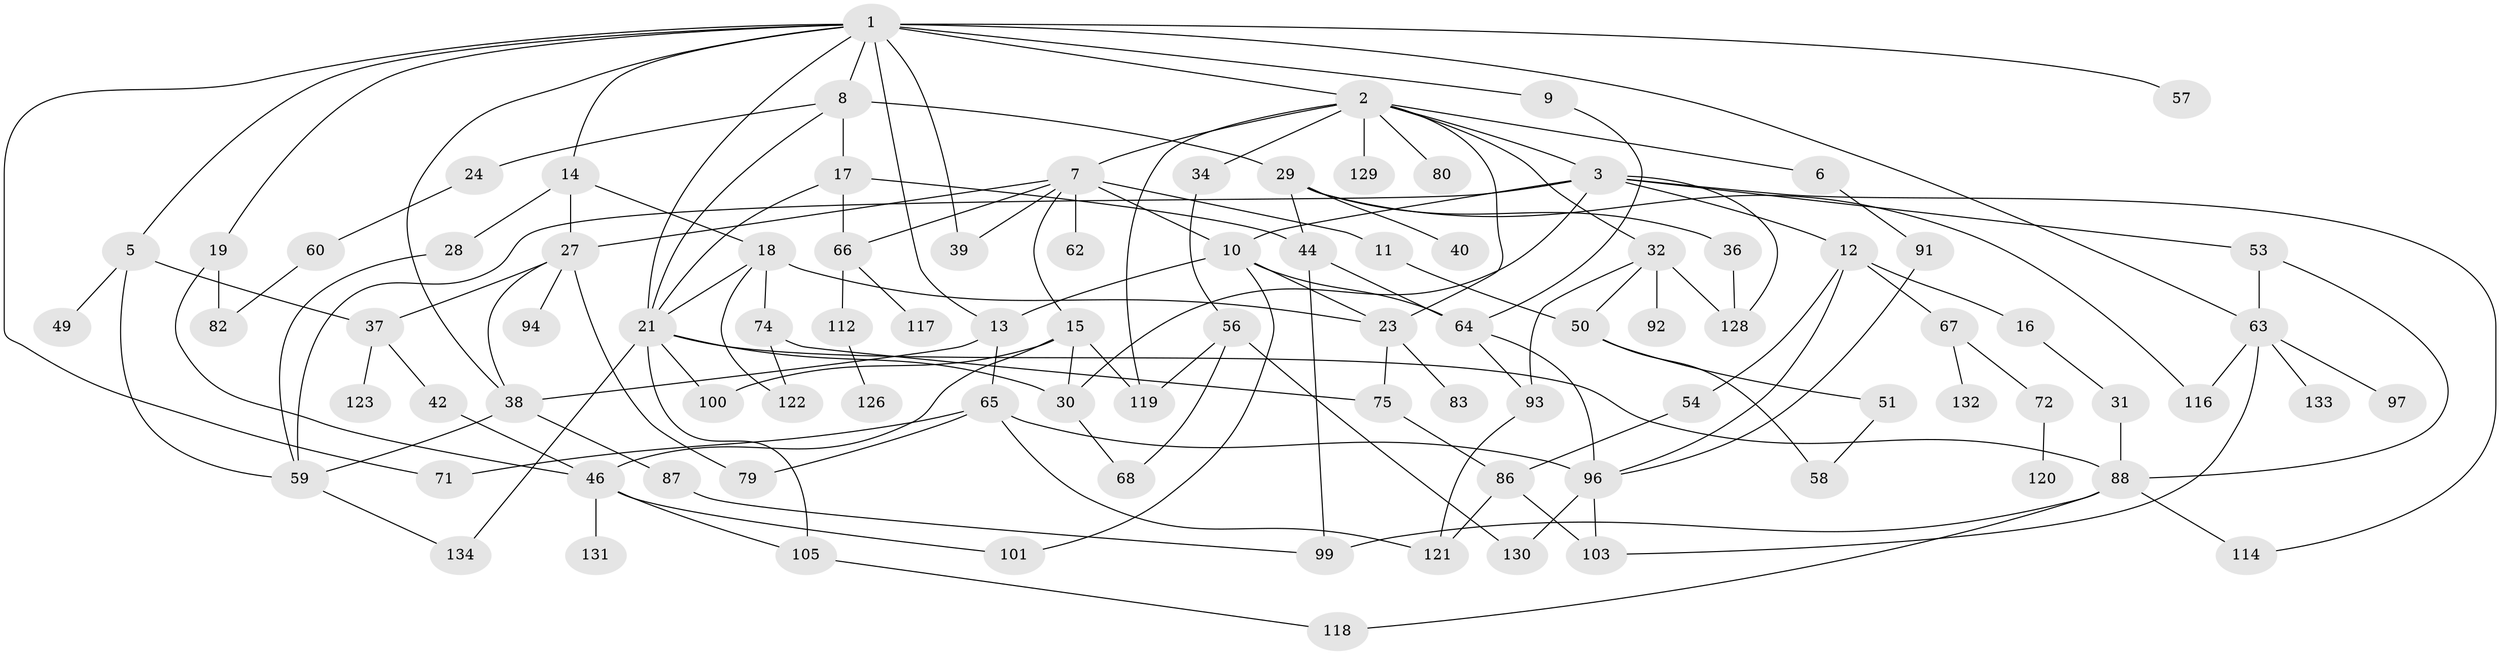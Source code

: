 // original degree distribution, {8: 0.022222222222222223, 9: 0.007407407407407408, 4: 0.14074074074074075, 2: 0.28888888888888886, 7: 0.014814814814814815, 5: 0.07407407407407407, 3: 0.2518518518518518, 6: 0.014814814814814815, 1: 0.18518518518518517}
// Generated by graph-tools (version 1.1) at 2025/10/02/27/25 16:10:52]
// undirected, 93 vertices, 149 edges
graph export_dot {
graph [start="1"]
  node [color=gray90,style=filled];
  1 [super="+4"];
  2 [super="+26"];
  3 [super="+108"];
  5;
  6;
  7 [super="+25"];
  8 [super="+20"];
  9 [super="+43"];
  10 [super="+22"];
  11 [super="+109"];
  12;
  13;
  14 [super="+89"];
  15 [super="+47"];
  16;
  17 [super="+41"];
  18 [super="+113"];
  19;
  21 [super="+84"];
  23 [super="+111"];
  24;
  27 [super="+33"];
  28 [super="+77"];
  29 [super="+35"];
  30 [super="+45"];
  31 [super="+69"];
  32 [super="+95"];
  34;
  36 [super="+70"];
  37 [super="+61"];
  38 [super="+73"];
  39;
  40;
  42;
  44 [super="+48"];
  46 [super="+52"];
  49;
  50 [super="+135"];
  51 [super="+55"];
  53;
  54;
  56 [super="+90"];
  57;
  58;
  59 [super="+110"];
  60;
  62;
  63 [super="+78"];
  64 [super="+76"];
  65;
  66 [super="+81"];
  67 [super="+106"];
  68;
  71 [super="+115"];
  72 [super="+127"];
  74 [super="+107"];
  75;
  79 [super="+85"];
  80;
  82 [super="+124"];
  83;
  86 [super="+102"];
  87;
  88 [super="+98"];
  91;
  92;
  93;
  94;
  96 [super="+104"];
  97;
  99 [super="+125"];
  100;
  101;
  103;
  105;
  112;
  114;
  116;
  117;
  118;
  119;
  120;
  121;
  122;
  123;
  126;
  128;
  129;
  130;
  131;
  132;
  133;
  134;
  1 -- 2 [weight=2];
  1 -- 5;
  1 -- 9;
  1 -- 14;
  1 -- 19;
  1 -- 39;
  1 -- 21;
  1 -- 38;
  1 -- 71;
  1 -- 8;
  1 -- 13;
  1 -- 57;
  1 -- 63;
  2 -- 3;
  2 -- 6;
  2 -- 7;
  2 -- 32;
  2 -- 129;
  2 -- 119;
  2 -- 80;
  2 -- 34;
  2 -- 23;
  3 -- 10;
  3 -- 12;
  3 -- 30;
  3 -- 53;
  3 -- 128;
  3 -- 59;
  3 -- 114;
  5 -- 37;
  5 -- 49;
  5 -- 59;
  6 -- 91;
  7 -- 11 [weight=2];
  7 -- 15;
  7 -- 62;
  7 -- 39;
  7 -- 27;
  7 -- 10;
  7 -- 66;
  8 -- 17;
  8 -- 24;
  8 -- 29;
  8 -- 21;
  9 -- 64;
  10 -- 64;
  10 -- 23;
  10 -- 101;
  10 -- 13;
  11 -- 50;
  12 -- 16;
  12 -- 54;
  12 -- 67;
  12 -- 96;
  13 -- 65;
  13 -- 38;
  14 -- 18;
  14 -- 28;
  14 -- 27;
  15 -- 46;
  15 -- 100;
  15 -- 119;
  15 -- 30;
  16 -- 31;
  17 -- 44;
  17 -- 66;
  17 -- 21;
  18 -- 74;
  18 -- 122;
  18 -- 21;
  18 -- 23;
  19 -- 46;
  19 -- 82;
  21 -- 134;
  21 -- 105;
  21 -- 88;
  21 -- 100;
  21 -- 30;
  23 -- 83 [weight=2];
  23 -- 75;
  24 -- 60;
  27 -- 38;
  27 -- 94;
  27 -- 37;
  27 -- 79;
  28 -- 59;
  29 -- 36;
  29 -- 44;
  29 -- 40;
  29 -- 116;
  30 -- 68;
  31 -- 88;
  32 -- 50;
  32 -- 92;
  32 -- 128;
  32 -- 93;
  34 -- 56;
  36 -- 128;
  37 -- 42;
  37 -- 123;
  38 -- 87;
  38 -- 59;
  42 -- 46;
  44 -- 64;
  44 -- 99;
  46 -- 101;
  46 -- 105;
  46 -- 131;
  50 -- 51;
  50 -- 58;
  51 -- 58;
  53 -- 63;
  53 -- 88;
  54 -- 86;
  56 -- 68;
  56 -- 130;
  56 -- 119;
  59 -- 134;
  60 -- 82;
  63 -- 97;
  63 -- 116;
  63 -- 133;
  63 -- 103;
  64 -- 93;
  64 -- 96 [weight=2];
  65 -- 71;
  65 -- 79;
  65 -- 121;
  65 -- 96;
  66 -- 112;
  66 -- 117;
  67 -- 72;
  67 -- 132;
  72 -- 120;
  74 -- 75;
  74 -- 122;
  75 -- 86;
  86 -- 121;
  86 -- 103;
  87 -- 99;
  88 -- 114;
  88 -- 118;
  88 -- 99;
  91 -- 96;
  93 -- 121;
  96 -- 103;
  96 -- 130;
  105 -- 118;
  112 -- 126;
}
